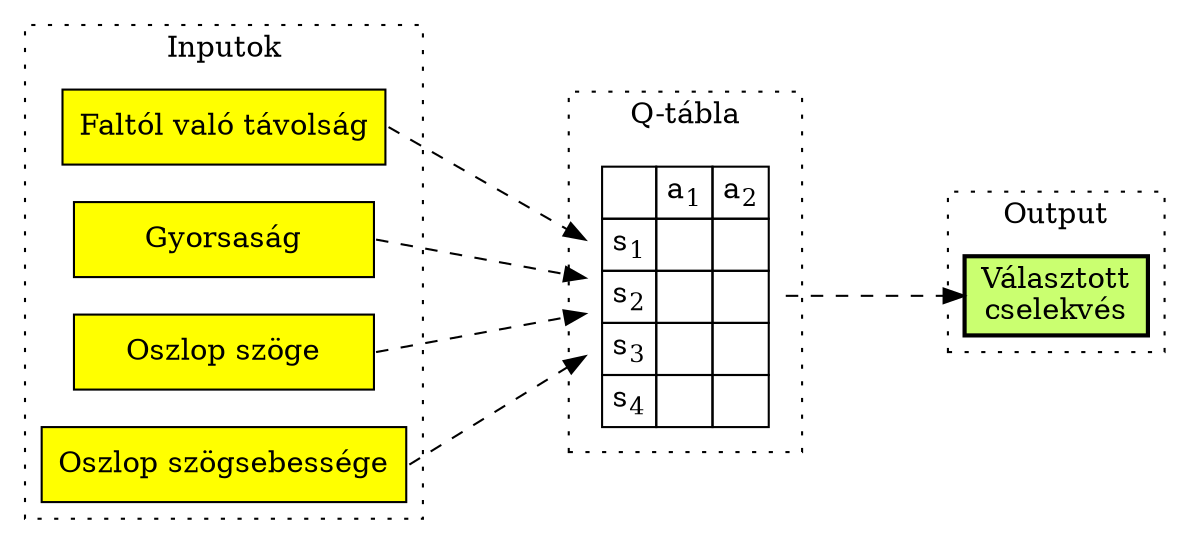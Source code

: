 digraph reinforcement {
    graph [dpi=300]
    rankdir="LR"

    splines=false
    ranksep=1.2

    subgraph cluster_1 {
        label="Q-tábla"
        style="dotted"
        qtable [label=<
        <TABLE BORDER="0" CELLBORDER="1" CELLSPACING="0" CELLPADDING="4">
            <TR>
                <TD></TD>
                <TD>a<SUB>1</SUB></TD>
                <TD>a<SUB>2</SUB></TD>
            </TR>
            <TR>
                <TD>s<SUB>1</SUB></TD>
                <TD></TD>
                <TD></TD>
            </TR>
            <TR>
                <TD>s<SUB>2</SUB></TD>
                <TD></TD>
                <TD></TD>
            </TR>
            <TR>
                <TD>s<SUB>3</SUB></TD>
                <TD></TD>
                <TD></TD>
            </TR>
            <TR>
                <TD>s<SUB>4</SUB></TD>
                <TD></TD>
                <TD></TD>
            </TR>
        </TABLE>
    >, shape=plaintext];
    }

    subgraph cluster_2 {
        label="Inputok"
        style="dotted"
        position [label="Faltól való távolság", shape="rectangle", style="filled", fillcolor="yellow", width=2]
        velocity [label="Gyorsaság", shape="rectangle", style="filled", fillcolor="yellow", width=2]
        angle [label="Oszlop szöge", shape="rectangle", style="filled", fillcolor="yellow", width=2]
        angular_velocity [label="Oszlop szögsebessége", shape="rectangle", style="filled", fillcolor="yellow", width=2]
    }

    position:e -> qtable [style="dashed"]
    velocity:e -> qtable [style="dashed"]
    angle:e -> qtable [style="dashed"]
    angular_velocity:e -> qtable [style="dashed"]

    subgraph cluster_3 {
        label="Output"
        style="dotted"
        output [label="Választott\ncselekvés", shape="rectangle", penwidth=2, style="filled", fillcolor="darkolivegreen1"]
    }


    qtable -> output [style="dashed"]
}